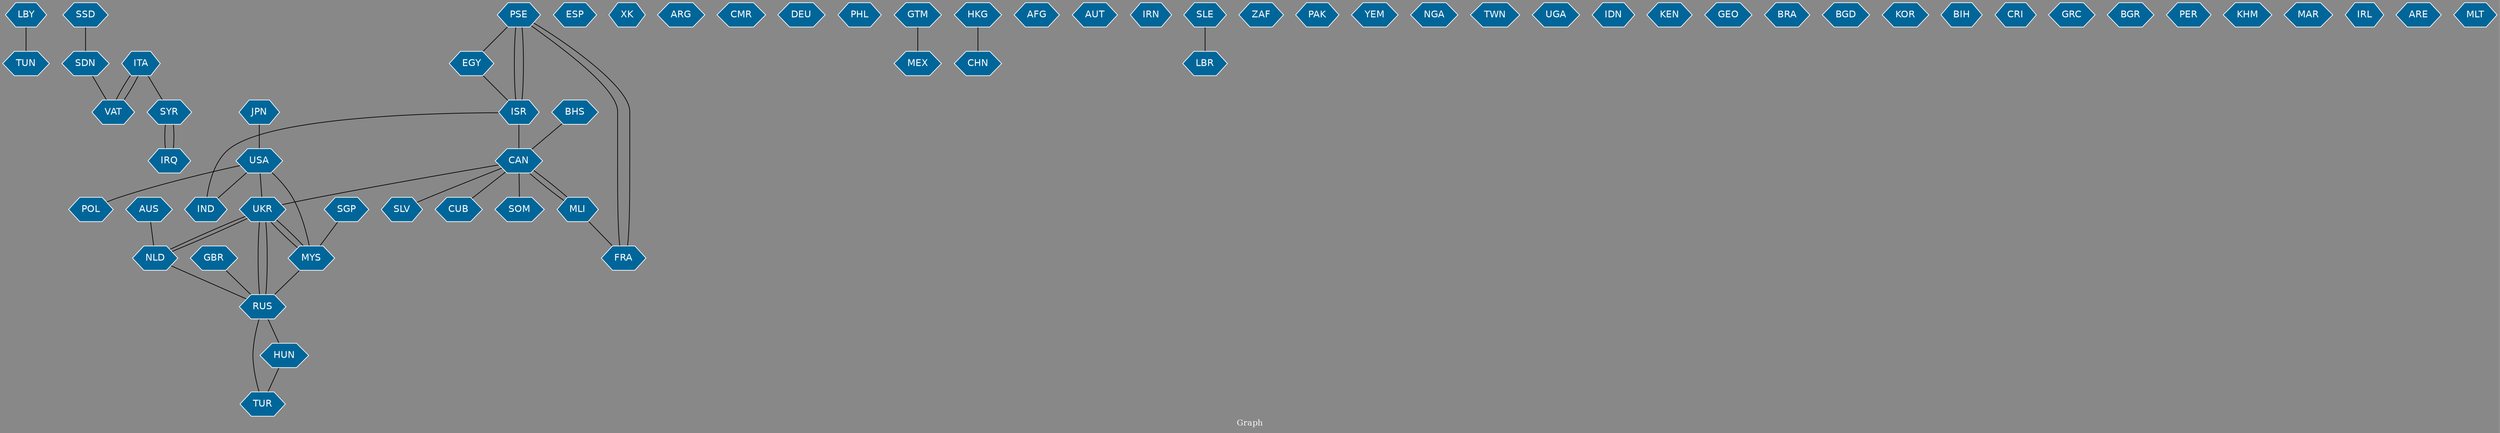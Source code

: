 // Countries together in item graph
graph {
	graph [bgcolor="#888888" fontcolor=white fontsize=12 label="Graph" outputorder=edgesfirst overlap=prism]
	node [color=white fillcolor="#006699" fontcolor=white fontname=Helvetica shape=hexagon style=filled]
	edge [arrowhead=open color=black fontcolor=white fontname=Courier fontsize=12]
		LBY [label=LBY]
		TUN [label=TUN]
		SYR [label=SYR]
		PSE [label=PSE]
		ISR [label=ISR]
		CAN [label=CAN]
		CUB [label=CUB]
		MYS [label=MYS]
		UKR [label=UKR]
		RUS [label=RUS]
		GBR [label=GBR]
		ESP [label=ESP]
		SOM [label=SOM]
		USA [label=USA]
		XK [label=XK]
		IRQ [label=IRQ]
		ARG [label=ARG]
		VAT [label=VAT]
		FRA [label=FRA]
		MLI [label=MLI]
		CMR [label=CMR]
		EGY [label=EGY]
		DEU [label=DEU]
		POL [label=POL]
		PHL [label=PHL]
		GTM [label=GTM]
		MEX [label=MEX]
		IND [label=IND]
		CHN [label=CHN]
		AFG [label=AFG]
		AUT [label=AUT]
		ITA [label=ITA]
		IRN [label=IRN]
		LBR [label=LBR]
		ZAF [label=ZAF]
		PAK [label=PAK]
		YEM [label=YEM]
		NGA [label=NGA]
		BHS [label=BHS]
		HKG [label=HKG]
		NLD [label=NLD]
		TWN [label=TWN]
		AUS [label=AUS]
		JPN [label=JPN]
		UGA [label=UGA]
		IDN [label=IDN]
		KEN [label=KEN]
		GEO [label=GEO]
		BRA [label=BRA]
		BGD [label=BGD]
		SLE [label=SLE]
		KOR [label=KOR]
		BIH [label=BIH]
		CRI [label=CRI]
		GRC [label=GRC]
		SSD [label=SSD]
		SDN [label=SDN]
		SLV [label=SLV]
		HUN [label=HUN]
		TUR [label=TUR]
		BGR [label=BGR]
		PER [label=PER]
		KHM [label=KHM]
		MAR [label=MAR]
		IRL [label=IRL]
		ARE [label=ARE]
		MLT [label=MLT]
		SGP [label=SGP]
			SYR -- IRQ [weight=1]
			PSE -- FRA [weight=1]
			ISR -- PSE [weight=41]
			UKR -- RUS [weight=6]
			JPN -- USA [weight=1]
			MLI -- CAN [weight=2]
			FRA -- PSE [weight=2]
			CAN -- MLI [weight=1]
			ISR -- IND [weight=1]
			CAN -- UKR [weight=1]
			ITA -- SYR [weight=1]
			RUS -- TUR [weight=1]
			NLD -- RUS [weight=1]
			BHS -- CAN [weight=1]
			USA -- POL [weight=1]
			EGY -- ISR [weight=1]
			HUN -- TUR [weight=1]
			LBY -- TUN [weight=1]
			MYS -- RUS [weight=1]
			CAN -- SLV [weight=1]
			USA -- IND [weight=1]
			UKR -- NLD [weight=3]
			USA -- MYS [weight=1]
			VAT -- ITA [weight=1]
			CAN -- CUB [weight=2]
			PSE -- EGY [weight=2]
			ITA -- VAT [weight=1]
			SGP -- MYS [weight=1]
			RUS -- UKR [weight=10]
			GTM -- MEX [weight=1]
			PSE -- ISR [weight=25]
			HKG -- CHN [weight=1]
			CAN -- SOM [weight=1]
			RUS -- HUN [weight=1]
			GBR -- RUS [weight=1]
			MYS -- UKR [weight=4]
			NLD -- UKR [weight=1]
			SSD -- SDN [weight=1]
			MLI -- FRA [weight=1]
			SDN -- VAT [weight=1]
			USA -- UKR [weight=1]
			ISR -- CAN [weight=2]
			AUS -- NLD [weight=1]
			SLE -- LBR [weight=1]
			UKR -- MYS [weight=4]
			IRQ -- SYR [weight=1]
}